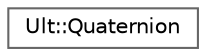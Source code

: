 digraph "Graphical Class Hierarchy"
{
 // LATEX_PDF_SIZE
  bgcolor="transparent";
  edge [fontname=Helvetica,fontsize=10,labelfontname=Helvetica,labelfontsize=10];
  node [fontname=Helvetica,fontsize=10,shape=box,height=0.2,width=0.4];
  rankdir="LR";
  Node0 [id="Node000000",label="Ult::Quaternion",height=0.2,width=0.4,color="grey40", fillcolor="white", style="filled",URL="$class_ult_1_1_quaternion.html",tooltip=" "];
}
